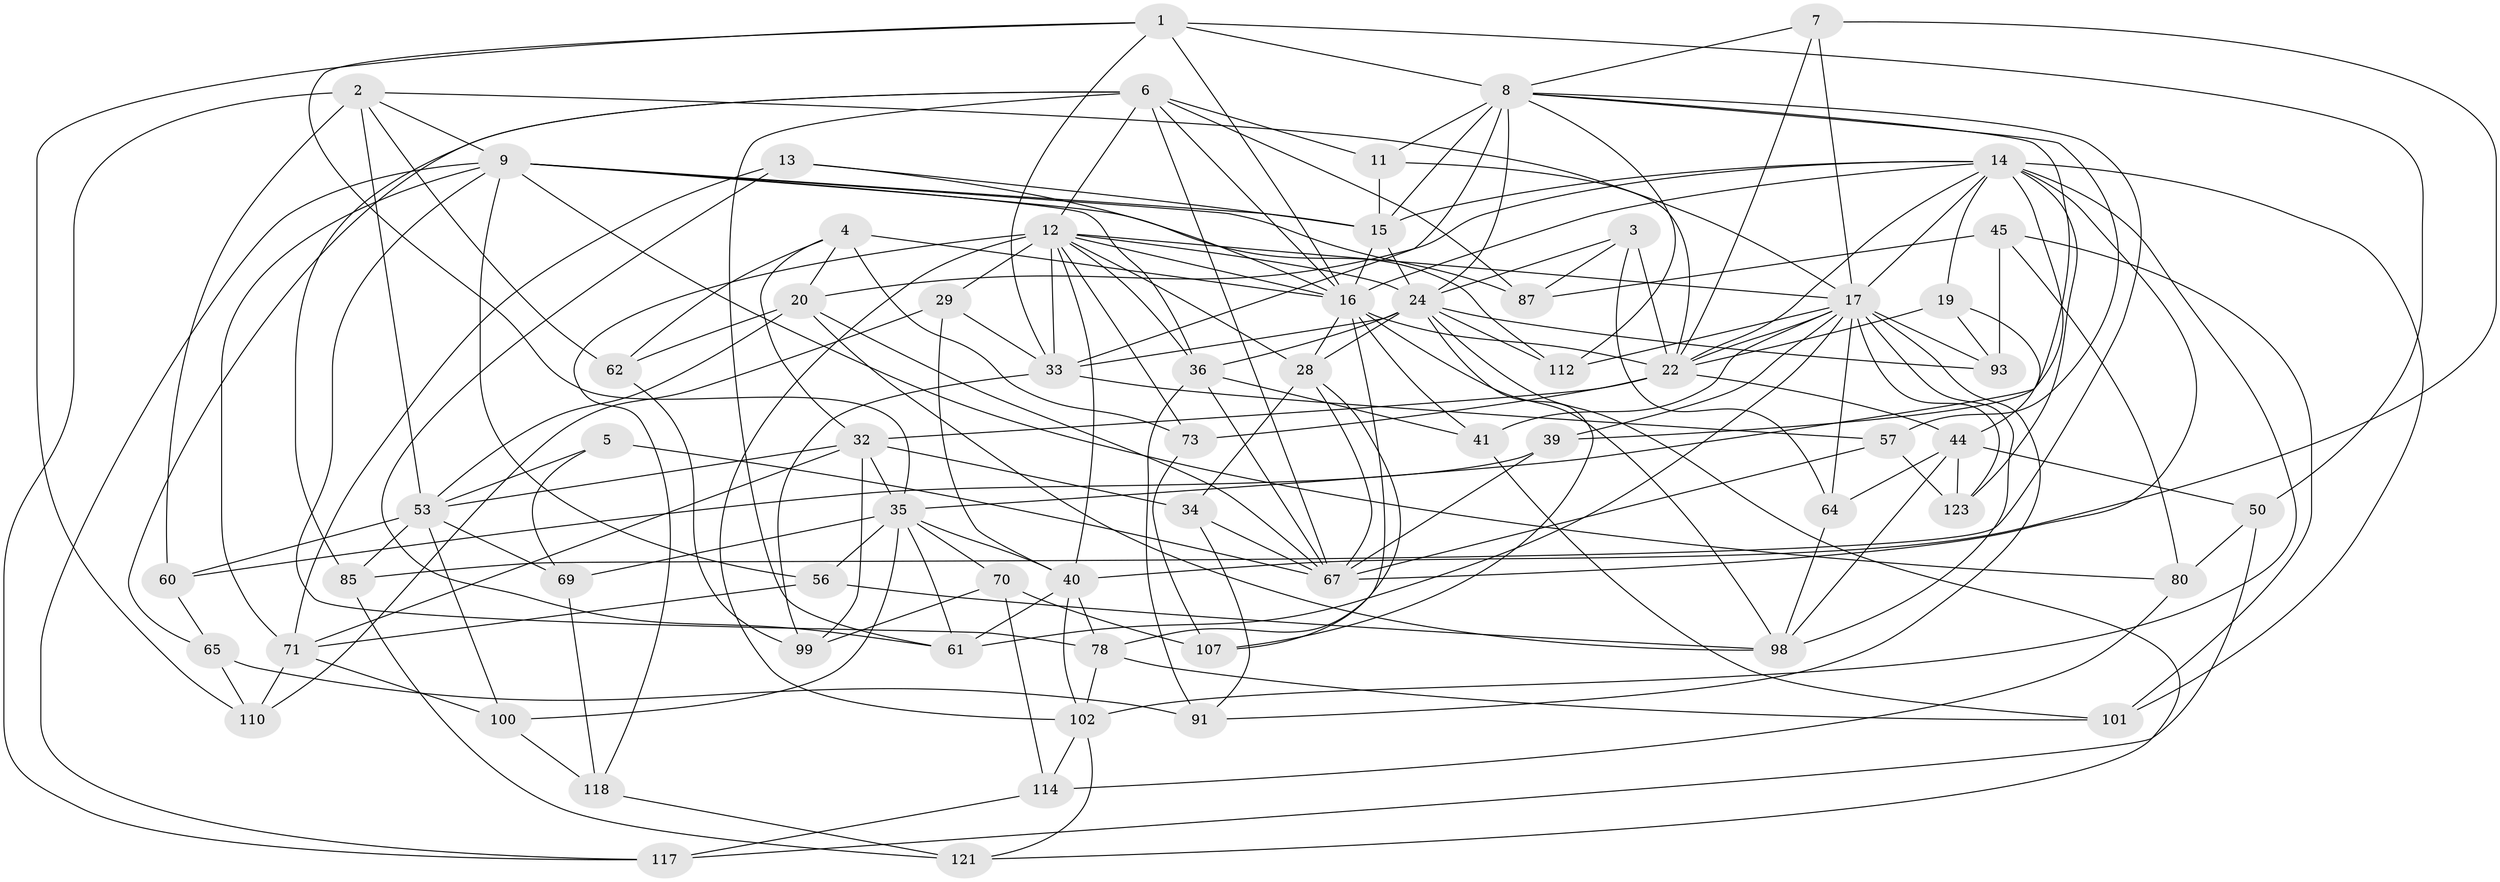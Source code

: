 // original degree distribution, {4: 1.0}
// Generated by graph-tools (version 1.1) at 2025/16/03/09/25 04:16:24]
// undirected, 65 vertices, 184 edges
graph export_dot {
graph [start="1"]
  node [color=gray90,style=filled];
  1 [super="+131"];
  2 [super="+76"];
  3 [super="+21"];
  4 [super="+27"];
  5;
  6 [super="+83"];
  7;
  8 [super="+90+37+10"];
  9 [super="+96+103+30"];
  11;
  12 [super="+108+94+18"];
  13;
  14 [super="+46+25"];
  15 [super="+38"];
  16 [super="+52+48"];
  17 [super="+31+26"];
  19;
  20 [super="+23"];
  22 [super="+51+54"];
  24 [super="+58"];
  28 [super="+55"];
  29;
  32 [super="+86"];
  33 [super="+84+125"];
  34;
  35 [super="+81+42"];
  36 [super="+49"];
  39;
  40 [super="+66"];
  41;
  44 [super="+63"];
  45;
  50;
  53 [super="+111"];
  56;
  57;
  60;
  61 [super="+82"];
  62;
  64;
  65;
  67 [super="+75+68"];
  69;
  70;
  71 [super="+119"];
  73;
  78 [super="+113"];
  80;
  85;
  87;
  91;
  93;
  98 [super="+109"];
  99;
  100;
  101;
  102 [super="+126"];
  107;
  110;
  112;
  114;
  117;
  118;
  121;
  123;
  1 -- 110;
  1 -- 50;
  1 -- 33;
  1 -- 35;
  1 -- 8;
  1 -- 16;
  2 -- 60;
  2 -- 117;
  2 -- 53;
  2 -- 62;
  2 -- 9;
  2 -- 17;
  3 -- 64;
  3 -- 87;
  3 -- 24 [weight=2];
  3 -- 22 [weight=2];
  4 -- 73;
  4 -- 32;
  4 -- 16 [weight=2];
  4 -- 62;
  4 -- 20;
  5 -- 53;
  5 -- 69;
  5 -- 67 [weight=2];
  6 -- 85;
  6 -- 16;
  6 -- 65;
  6 -- 87;
  6 -- 11;
  6 -- 61;
  6 -- 67;
  6 -- 12;
  7 -- 40;
  7 -- 17;
  7 -- 8;
  7 -- 22;
  8 -- 11;
  8 -- 15 [weight=2];
  8 -- 39;
  8 -- 33 [weight=2];
  8 -- 85;
  8 -- 112;
  8 -- 57;
  8 -- 24;
  9 -- 80;
  9 -- 117;
  9 -- 56;
  9 -- 112;
  9 -- 71;
  9 -- 87;
  9 -- 15;
  9 -- 36;
  9 -- 78;
  11 -- 22;
  11 -- 15;
  12 -- 102;
  12 -- 24;
  12 -- 36;
  12 -- 16;
  12 -- 33;
  12 -- 28;
  12 -- 118;
  12 -- 73;
  12 -- 29;
  12 -- 40;
  12 -- 17;
  13 -- 71;
  13 -- 61;
  13 -- 16;
  13 -- 15;
  14 -- 123;
  14 -- 16;
  14 -- 15;
  14 -- 67;
  14 -- 17;
  14 -- 19;
  14 -- 20;
  14 -- 35 [weight=2];
  14 -- 22;
  14 -- 101;
  14 -- 102;
  15 -- 24;
  15 -- 16;
  16 -- 98;
  16 -- 41;
  16 -- 78 [weight=2];
  16 -- 22;
  16 -- 28;
  17 -- 64;
  17 -- 93;
  17 -- 39;
  17 -- 61 [weight=2];
  17 -- 41;
  17 -- 98;
  17 -- 91;
  17 -- 112;
  17 -- 123;
  17 -- 22 [weight=2];
  19 -- 93;
  19 -- 44;
  19 -- 22;
  20 -- 62;
  20 -- 98;
  20 -- 67;
  20 -- 53;
  22 -- 44;
  22 -- 73;
  22 -- 32;
  24 -- 107;
  24 -- 36;
  24 -- 33;
  24 -- 112;
  24 -- 121;
  24 -- 28;
  24 -- 93;
  28 -- 67;
  28 -- 34;
  28 -- 107;
  29 -- 110;
  29 -- 33;
  29 -- 40;
  32 -- 99;
  32 -- 34;
  32 -- 35 [weight=2];
  32 -- 71;
  32 -- 53;
  33 -- 99;
  33 -- 57;
  34 -- 91;
  34 -- 67;
  35 -- 56;
  35 -- 69;
  35 -- 70;
  35 -- 40 [weight=2];
  35 -- 100;
  35 -- 61;
  36 -- 67;
  36 -- 41;
  36 -- 91;
  39 -- 60;
  39 -- 67;
  40 -- 61;
  40 -- 102;
  40 -- 78;
  41 -- 101;
  44 -- 64;
  44 -- 98;
  44 -- 50;
  44 -- 123;
  45 -- 87;
  45 -- 93;
  45 -- 101;
  45 -- 80;
  50 -- 117;
  50 -- 80;
  53 -- 100;
  53 -- 69;
  53 -- 85;
  53 -- 60;
  56 -- 98;
  56 -- 71;
  57 -- 123;
  57 -- 67;
  60 -- 65;
  62 -- 99;
  64 -- 98;
  65 -- 110;
  65 -- 91;
  69 -- 118;
  70 -- 107;
  70 -- 114;
  70 -- 99;
  71 -- 100;
  71 -- 110;
  73 -- 107;
  78 -- 101;
  78 -- 102;
  80 -- 114;
  85 -- 121;
  100 -- 118;
  102 -- 114;
  102 -- 121;
  114 -- 117;
  118 -- 121;
}
